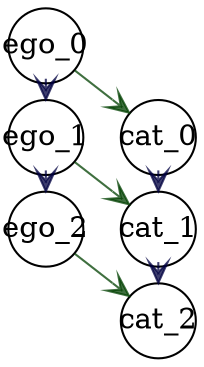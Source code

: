 digraph G {
	ratio = "compress"
	ranksep = 0
	
	node[shape = circle, fixedsize = true]
	edge[arrowhead="vee"]

	0[label = "\ego_0"]
	1[label = "\ego_1"]
	2[label = "\ego_2"]

	d0p[label = "\cat_0"]
	d1p[label = "\cat_1"]
	d2p[label = "\cat_2"]

	inv0[style = "invis", label = ""]
	inv2[style = "invis", label = ""]

	{rank = source; 0; inv0}
	{rank = same; 1; d0p}
	{rank = same; 2; d1p}
	{rank = sink; inv2; d2p}

	edge[color="#004000C0"]
	0 -> d0p
	1 -> d1p
	2 -> d2p

	edge[color="#000040C0"]
	0 -> 1
	1 -> 2
	d0p -> d1p
	d1p -> d2p

	edge[style = "invis"]
	inv0 -> d0p
	2 -> inv2
}
